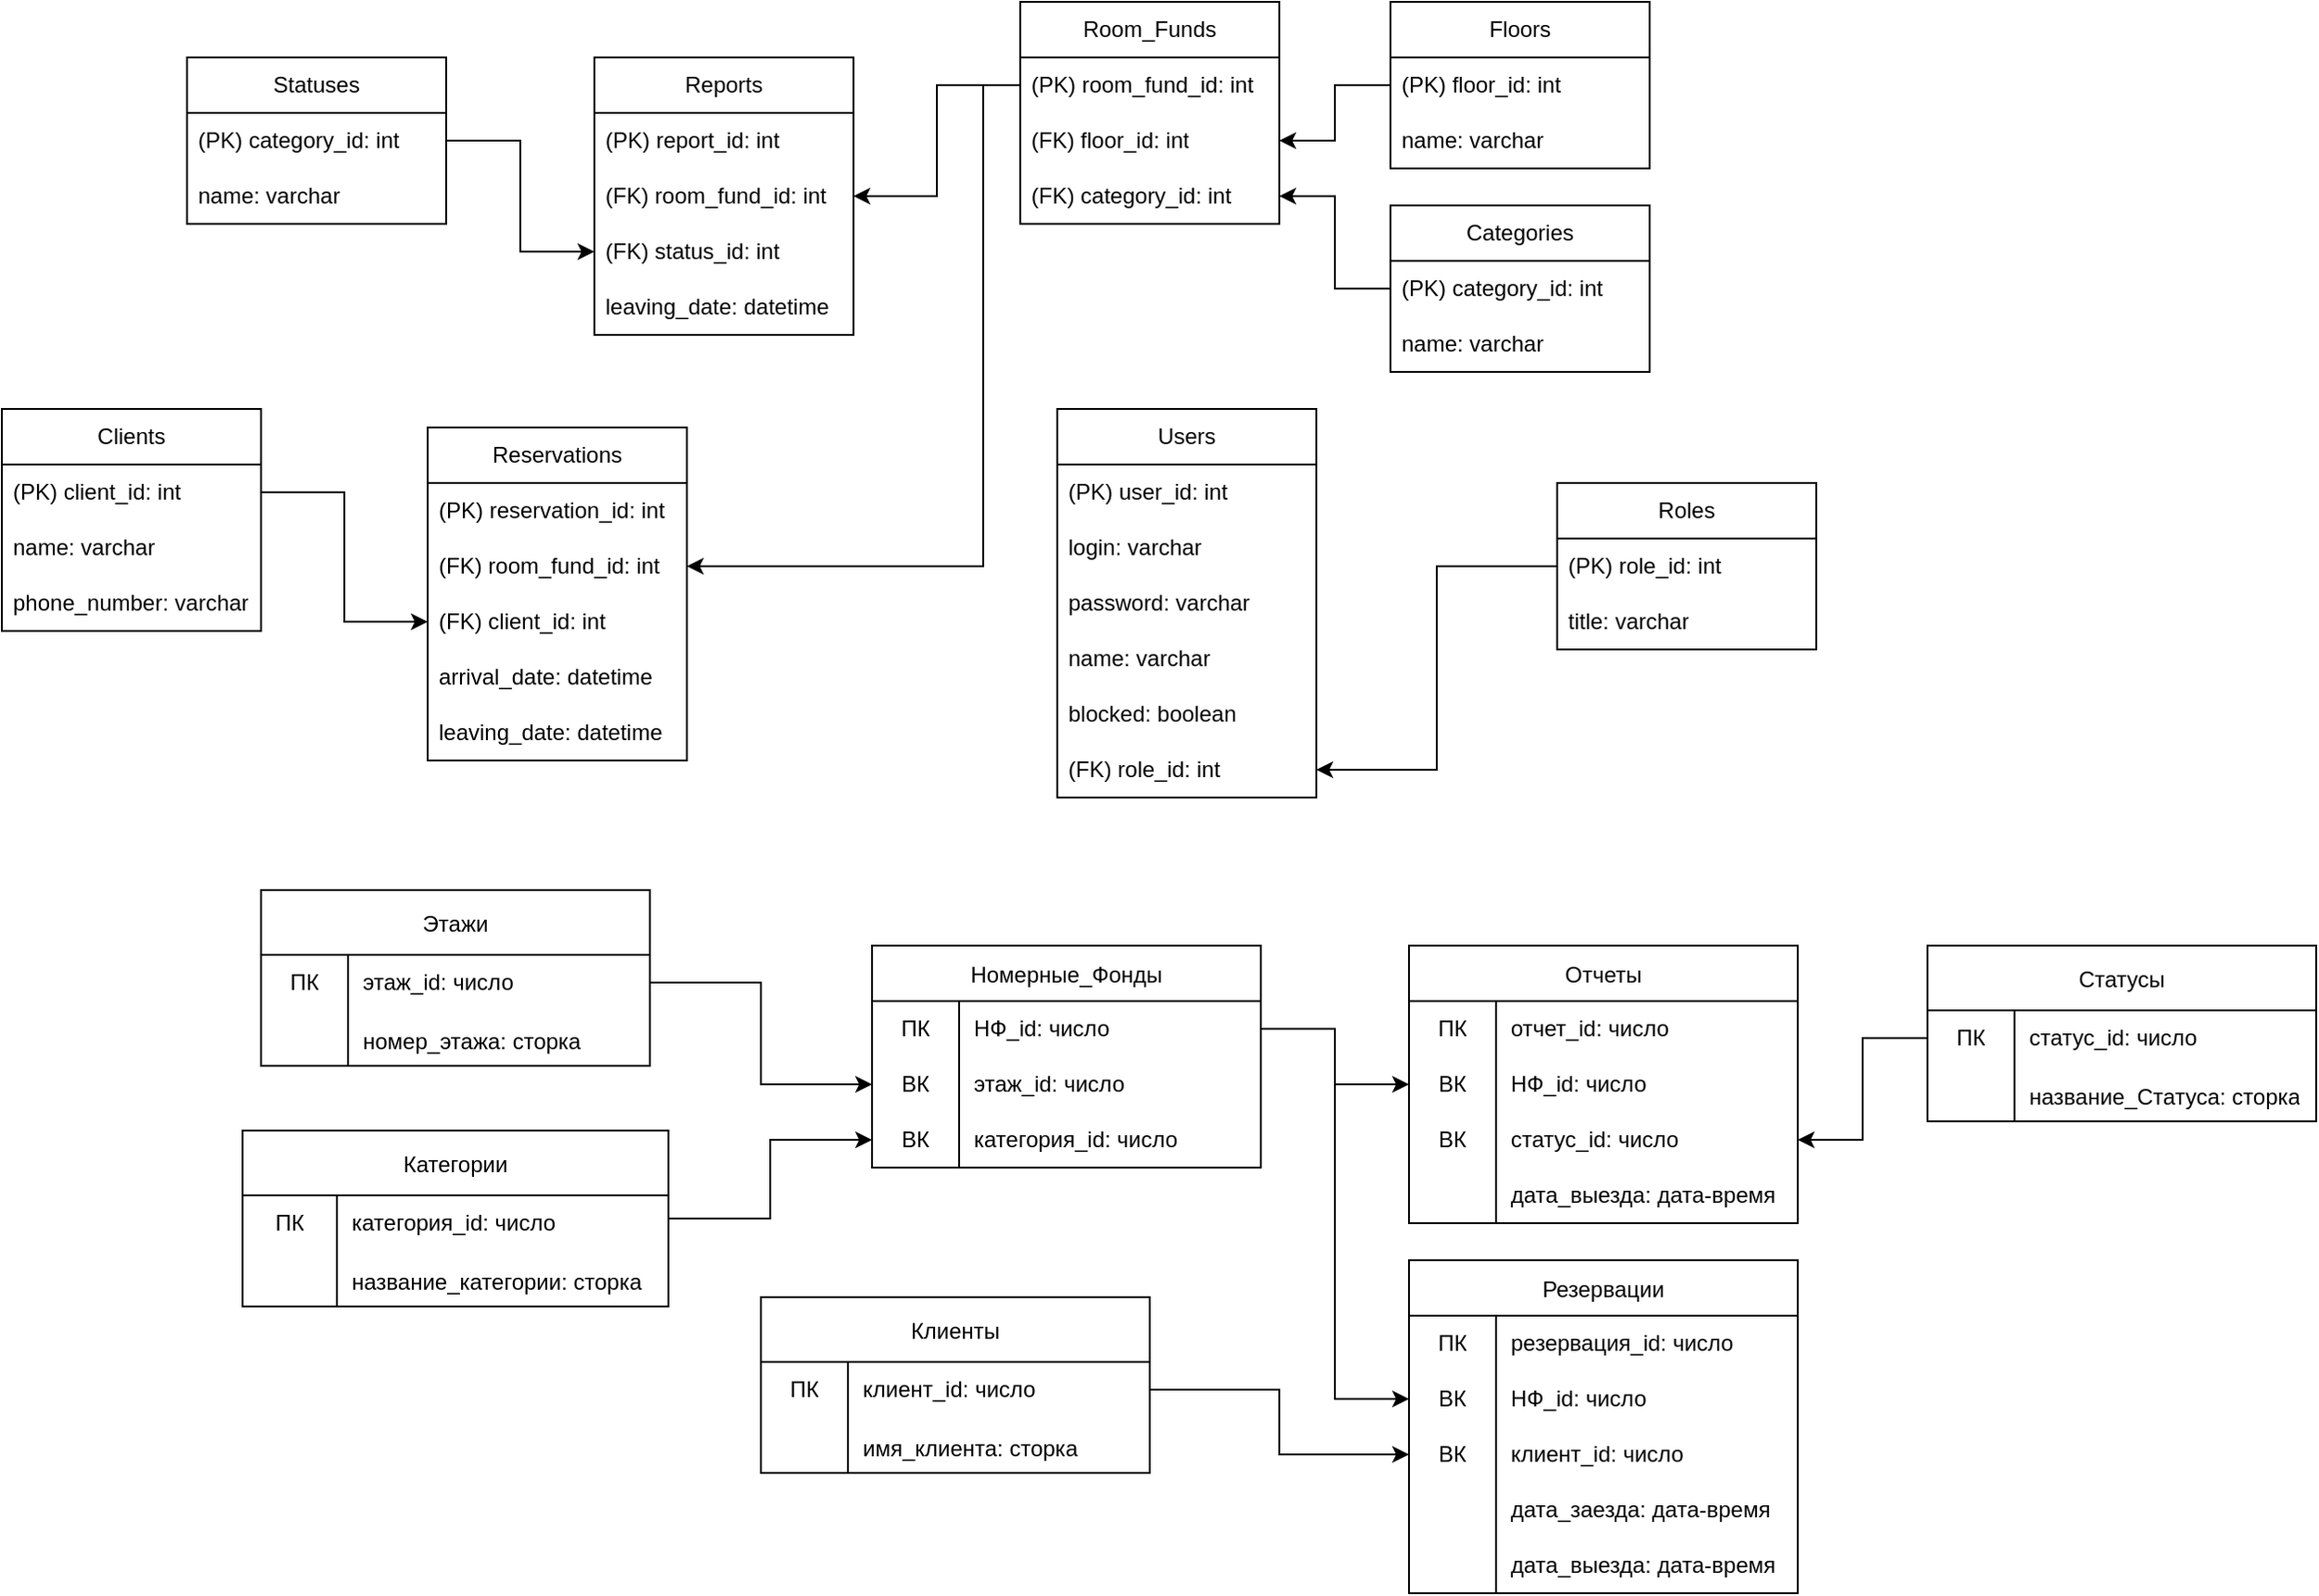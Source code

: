 <mxfile version="26.0.16">
  <diagram name="Страница — 1" id="VPBpJkIUVKcU1LkUI2y_">
    <mxGraphModel dx="2090" dy="621" grid="0" gridSize="10" guides="1" tooltips="1" connect="1" arrows="1" fold="1" page="0" pageScale="1" pageWidth="827" pageHeight="1169" math="0" shadow="0">
      <root>
        <mxCell id="0" />
        <mxCell id="1" parent="0" />
        <mxCell id="7CEVR0a1Xp1rNLZBAk7R-2" value="Room_Funds" style="swimlane;fontStyle=0;childLayout=stackLayout;horizontal=1;startSize=30;horizontalStack=0;resizeParent=1;resizeParentMax=0;resizeLast=0;collapsible=1;marginBottom=0;whiteSpace=wrap;html=1;" parent="1" vertex="1">
          <mxGeometry x="-80" y="160" width="140" height="120" as="geometry" />
        </mxCell>
        <mxCell id="7CEVR0a1Xp1rNLZBAk7R-3" value="(PK) room_fund_id: int&amp;nbsp;" style="text;strokeColor=none;fillColor=none;align=left;verticalAlign=middle;spacingLeft=4;spacingRight=4;overflow=hidden;points=[[0,0.5],[1,0.5]];portConstraint=eastwest;rotatable=0;whiteSpace=wrap;html=1;" parent="7CEVR0a1Xp1rNLZBAk7R-2" vertex="1">
          <mxGeometry y="30" width="140" height="30" as="geometry" />
        </mxCell>
        <mxCell id="7CEVR0a1Xp1rNLZBAk7R-4" value="(FK) floor_id: int" style="text;strokeColor=none;fillColor=none;align=left;verticalAlign=middle;spacingLeft=4;spacingRight=4;overflow=hidden;points=[[0,0.5],[1,0.5]];portConstraint=eastwest;rotatable=0;whiteSpace=wrap;html=1;" parent="7CEVR0a1Xp1rNLZBAk7R-2" vertex="1">
          <mxGeometry y="60" width="140" height="30" as="geometry" />
        </mxCell>
        <mxCell id="7CEVR0a1Xp1rNLZBAk7R-5" value="(FK) category_id: int" style="text;strokeColor=none;fillColor=none;align=left;verticalAlign=middle;spacingLeft=4;spacingRight=4;overflow=hidden;points=[[0,0.5],[1,0.5]];portConstraint=eastwest;rotatable=0;whiteSpace=wrap;html=1;" parent="7CEVR0a1Xp1rNLZBAk7R-2" vertex="1">
          <mxGeometry y="90" width="140" height="30" as="geometry" />
        </mxCell>
        <mxCell id="7CEVR0a1Xp1rNLZBAk7R-6" value="Floors" style="swimlane;fontStyle=0;childLayout=stackLayout;horizontal=1;startSize=30;horizontalStack=0;resizeParent=1;resizeParentMax=0;resizeLast=0;collapsible=1;marginBottom=0;whiteSpace=wrap;html=1;" parent="1" vertex="1">
          <mxGeometry x="120" y="160" width="140" height="90" as="geometry" />
        </mxCell>
        <mxCell id="7CEVR0a1Xp1rNLZBAk7R-7" value="(PK) floor_id: int" style="text;strokeColor=none;fillColor=none;align=left;verticalAlign=middle;spacingLeft=4;spacingRight=4;overflow=hidden;points=[[0,0.5],[1,0.5]];portConstraint=eastwest;rotatable=0;whiteSpace=wrap;html=1;" parent="7CEVR0a1Xp1rNLZBAk7R-6" vertex="1">
          <mxGeometry y="30" width="140" height="30" as="geometry" />
        </mxCell>
        <mxCell id="7CEVR0a1Xp1rNLZBAk7R-8" value="name: varchar" style="text;strokeColor=none;fillColor=none;align=left;verticalAlign=middle;spacingLeft=4;spacingRight=4;overflow=hidden;points=[[0,0.5],[1,0.5]];portConstraint=eastwest;rotatable=0;whiteSpace=wrap;html=1;" parent="7CEVR0a1Xp1rNLZBAk7R-6" vertex="1">
          <mxGeometry y="60" width="140" height="30" as="geometry" />
        </mxCell>
        <mxCell id="7CEVR0a1Xp1rNLZBAk7R-16" style="edgeStyle=orthogonalEdgeStyle;rounded=0;orthogonalLoop=1;jettySize=auto;html=1;" parent="1" source="7CEVR0a1Xp1rNLZBAk7R-10" target="7CEVR0a1Xp1rNLZBAk7R-5" edge="1">
          <mxGeometry relative="1" as="geometry" />
        </mxCell>
        <mxCell id="7CEVR0a1Xp1rNLZBAk7R-10" value="Categories" style="swimlane;fontStyle=0;childLayout=stackLayout;horizontal=1;startSize=30;horizontalStack=0;resizeParent=1;resizeParentMax=0;resizeLast=0;collapsible=1;marginBottom=0;whiteSpace=wrap;html=1;" parent="1" vertex="1">
          <mxGeometry x="120" y="270" width="140" height="90" as="geometry" />
        </mxCell>
        <mxCell id="7CEVR0a1Xp1rNLZBAk7R-11" value="(PK) category_id: int" style="text;strokeColor=none;fillColor=none;align=left;verticalAlign=middle;spacingLeft=4;spacingRight=4;overflow=hidden;points=[[0,0.5],[1,0.5]];portConstraint=eastwest;rotatable=0;whiteSpace=wrap;html=1;" parent="7CEVR0a1Xp1rNLZBAk7R-10" vertex="1">
          <mxGeometry y="30" width="140" height="30" as="geometry" />
        </mxCell>
        <mxCell id="7CEVR0a1Xp1rNLZBAk7R-12" value="name: varchar" style="text;strokeColor=none;fillColor=none;align=left;verticalAlign=middle;spacingLeft=4;spacingRight=4;overflow=hidden;points=[[0,0.5],[1,0.5]];portConstraint=eastwest;rotatable=0;whiteSpace=wrap;html=1;" parent="7CEVR0a1Xp1rNLZBAk7R-10" vertex="1">
          <mxGeometry y="60" width="140" height="30" as="geometry" />
        </mxCell>
        <mxCell id="7CEVR0a1Xp1rNLZBAk7R-15" style="edgeStyle=orthogonalEdgeStyle;rounded=0;orthogonalLoop=1;jettySize=auto;html=1;entryX=1;entryY=0.5;entryDx=0;entryDy=0;" parent="1" source="7CEVR0a1Xp1rNLZBAk7R-7" target="7CEVR0a1Xp1rNLZBAk7R-4" edge="1">
          <mxGeometry relative="1" as="geometry" />
        </mxCell>
        <mxCell id="7CEVR0a1Xp1rNLZBAk7R-17" value="Reports" style="swimlane;fontStyle=0;childLayout=stackLayout;horizontal=1;startSize=30;horizontalStack=0;resizeParent=1;resizeParentMax=0;resizeLast=0;collapsible=1;marginBottom=0;whiteSpace=wrap;html=1;" parent="1" vertex="1">
          <mxGeometry x="-310" y="190" width="140" height="150" as="geometry" />
        </mxCell>
        <mxCell id="7CEVR0a1Xp1rNLZBAk7R-18" value="(PK) report_id: int&amp;nbsp;" style="text;strokeColor=none;fillColor=none;align=left;verticalAlign=middle;spacingLeft=4;spacingRight=4;overflow=hidden;points=[[0,0.5],[1,0.5]];portConstraint=eastwest;rotatable=0;whiteSpace=wrap;html=1;" parent="7CEVR0a1Xp1rNLZBAk7R-17" vertex="1">
          <mxGeometry y="30" width="140" height="30" as="geometry" />
        </mxCell>
        <mxCell id="7CEVR0a1Xp1rNLZBAk7R-25" value="(FK) room_fund_id: int&amp;nbsp;" style="text;strokeColor=none;fillColor=none;align=left;verticalAlign=middle;spacingLeft=4;spacingRight=4;overflow=hidden;points=[[0,0.5],[1,0.5]];portConstraint=eastwest;rotatable=0;whiteSpace=wrap;html=1;" parent="7CEVR0a1Xp1rNLZBAk7R-17" vertex="1">
          <mxGeometry y="60" width="140" height="30" as="geometry" />
        </mxCell>
        <mxCell id="7CEVR0a1Xp1rNLZBAk7R-19" value="(FK) status_id: int" style="text;strokeColor=none;fillColor=none;align=left;verticalAlign=middle;spacingLeft=4;spacingRight=4;overflow=hidden;points=[[0,0.5],[1,0.5]];portConstraint=eastwest;rotatable=0;whiteSpace=wrap;html=1;" parent="7CEVR0a1Xp1rNLZBAk7R-17" vertex="1">
          <mxGeometry y="90" width="140" height="30" as="geometry" />
        </mxCell>
        <mxCell id="7CEVR0a1Xp1rNLZBAk7R-20" value="leaving_date: datetime" style="text;strokeColor=none;fillColor=none;align=left;verticalAlign=middle;spacingLeft=4;spacingRight=4;overflow=hidden;points=[[0,0.5],[1,0.5]];portConstraint=eastwest;rotatable=0;whiteSpace=wrap;html=1;" parent="7CEVR0a1Xp1rNLZBAk7R-17" vertex="1">
          <mxGeometry y="120" width="140" height="30" as="geometry" />
        </mxCell>
        <mxCell id="7CEVR0a1Xp1rNLZBAk7R-27" style="edgeStyle=orthogonalEdgeStyle;rounded=0;orthogonalLoop=1;jettySize=auto;html=1;entryX=1;entryY=0.5;entryDx=0;entryDy=0;" parent="1" source="7CEVR0a1Xp1rNLZBAk7R-3" target="7CEVR0a1Xp1rNLZBAk7R-25" edge="1">
          <mxGeometry relative="1" as="geometry" />
        </mxCell>
        <mxCell id="7CEVR0a1Xp1rNLZBAk7R-28" value="Statuses" style="swimlane;fontStyle=0;childLayout=stackLayout;horizontal=1;startSize=30;horizontalStack=0;resizeParent=1;resizeParentMax=0;resizeLast=0;collapsible=1;marginBottom=0;whiteSpace=wrap;html=1;" parent="1" vertex="1">
          <mxGeometry x="-530" y="190" width="140" height="90" as="geometry" />
        </mxCell>
        <mxCell id="7CEVR0a1Xp1rNLZBAk7R-29" value="(PK) category_id: int" style="text;strokeColor=none;fillColor=none;align=left;verticalAlign=middle;spacingLeft=4;spacingRight=4;overflow=hidden;points=[[0,0.5],[1,0.5]];portConstraint=eastwest;rotatable=0;whiteSpace=wrap;html=1;" parent="7CEVR0a1Xp1rNLZBAk7R-28" vertex="1">
          <mxGeometry y="30" width="140" height="30" as="geometry" />
        </mxCell>
        <mxCell id="7CEVR0a1Xp1rNLZBAk7R-30" value="name: varchar" style="text;strokeColor=none;fillColor=none;align=left;verticalAlign=middle;spacingLeft=4;spacingRight=4;overflow=hidden;points=[[0,0.5],[1,0.5]];portConstraint=eastwest;rotatable=0;whiteSpace=wrap;html=1;" parent="7CEVR0a1Xp1rNLZBAk7R-28" vertex="1">
          <mxGeometry y="60" width="140" height="30" as="geometry" />
        </mxCell>
        <mxCell id="7CEVR0a1Xp1rNLZBAk7R-31" style="edgeStyle=orthogonalEdgeStyle;rounded=0;orthogonalLoop=1;jettySize=auto;html=1;entryX=0;entryY=0.5;entryDx=0;entryDy=0;" parent="1" source="7CEVR0a1Xp1rNLZBAk7R-29" target="7CEVR0a1Xp1rNLZBAk7R-19" edge="1">
          <mxGeometry relative="1" as="geometry" />
        </mxCell>
        <mxCell id="7CEVR0a1Xp1rNLZBAk7R-32" value="Reservations" style="swimlane;fontStyle=0;childLayout=stackLayout;horizontal=1;startSize=30;horizontalStack=0;resizeParent=1;resizeParentMax=0;resizeLast=0;collapsible=1;marginBottom=0;whiteSpace=wrap;html=1;" parent="1" vertex="1">
          <mxGeometry x="-400" y="390" width="140" height="180" as="geometry" />
        </mxCell>
        <mxCell id="7CEVR0a1Xp1rNLZBAk7R-33" value="(PK) reservation_id: int&amp;nbsp;" style="text;strokeColor=none;fillColor=none;align=left;verticalAlign=middle;spacingLeft=4;spacingRight=4;overflow=hidden;points=[[0,0.5],[1,0.5]];portConstraint=eastwest;rotatable=0;whiteSpace=wrap;html=1;" parent="7CEVR0a1Xp1rNLZBAk7R-32" vertex="1">
          <mxGeometry y="30" width="140" height="30" as="geometry" />
        </mxCell>
        <mxCell id="7CEVR0a1Xp1rNLZBAk7R-34" value="(FK) room_fund_id: int&amp;nbsp;" style="text;strokeColor=none;fillColor=none;align=left;verticalAlign=middle;spacingLeft=4;spacingRight=4;overflow=hidden;points=[[0,0.5],[1,0.5]];portConstraint=eastwest;rotatable=0;whiteSpace=wrap;html=1;" parent="7CEVR0a1Xp1rNLZBAk7R-32" vertex="1">
          <mxGeometry y="60" width="140" height="30" as="geometry" />
        </mxCell>
        <mxCell id="7CEVR0a1Xp1rNLZBAk7R-35" value="(FK) client_id: int" style="text;strokeColor=none;fillColor=none;align=left;verticalAlign=middle;spacingLeft=4;spacingRight=4;overflow=hidden;points=[[0,0.5],[1,0.5]];portConstraint=eastwest;rotatable=0;whiteSpace=wrap;html=1;" parent="7CEVR0a1Xp1rNLZBAk7R-32" vertex="1">
          <mxGeometry y="90" width="140" height="30" as="geometry" />
        </mxCell>
        <mxCell id="7CEVR0a1Xp1rNLZBAk7R-44" value="arrival_date: datetime" style="text;strokeColor=none;fillColor=none;align=left;verticalAlign=middle;spacingLeft=4;spacingRight=4;overflow=hidden;points=[[0,0.5],[1,0.5]];portConstraint=eastwest;rotatable=0;whiteSpace=wrap;html=1;" parent="7CEVR0a1Xp1rNLZBAk7R-32" vertex="1">
          <mxGeometry y="120" width="140" height="30" as="geometry" />
        </mxCell>
        <mxCell id="7CEVR0a1Xp1rNLZBAk7R-36" value="leaving_date: datetime" style="text;strokeColor=none;fillColor=none;align=left;verticalAlign=middle;spacingLeft=4;spacingRight=4;overflow=hidden;points=[[0,0.5],[1,0.5]];portConstraint=eastwest;rotatable=0;whiteSpace=wrap;html=1;" parent="7CEVR0a1Xp1rNLZBAk7R-32" vertex="1">
          <mxGeometry y="150" width="140" height="30" as="geometry" />
        </mxCell>
        <mxCell id="7CEVR0a1Xp1rNLZBAk7R-38" style="edgeStyle=orthogonalEdgeStyle;rounded=0;orthogonalLoop=1;jettySize=auto;html=1;entryX=1;entryY=0.5;entryDx=0;entryDy=0;" parent="1" source="7CEVR0a1Xp1rNLZBAk7R-3" target="7CEVR0a1Xp1rNLZBAk7R-34" edge="1">
          <mxGeometry relative="1" as="geometry">
            <Array as="points">
              <mxPoint x="-100" y="205" />
              <mxPoint x="-100" y="465" />
            </Array>
          </mxGeometry>
        </mxCell>
        <mxCell id="7CEVR0a1Xp1rNLZBAk7R-39" value="Clients" style="swimlane;fontStyle=0;childLayout=stackLayout;horizontal=1;startSize=30;horizontalStack=0;resizeParent=1;resizeParentMax=0;resizeLast=0;collapsible=1;marginBottom=0;whiteSpace=wrap;html=1;" parent="1" vertex="1">
          <mxGeometry x="-630" y="380" width="140" height="120" as="geometry" />
        </mxCell>
        <mxCell id="7CEVR0a1Xp1rNLZBAk7R-40" value="(PK) client_id: int" style="text;strokeColor=none;fillColor=none;align=left;verticalAlign=middle;spacingLeft=4;spacingRight=4;overflow=hidden;points=[[0,0.5],[1,0.5]];portConstraint=eastwest;rotatable=0;whiteSpace=wrap;html=1;" parent="7CEVR0a1Xp1rNLZBAk7R-39" vertex="1">
          <mxGeometry y="30" width="140" height="30" as="geometry" />
        </mxCell>
        <mxCell id="7CEVR0a1Xp1rNLZBAk7R-41" value="name: varchar" style="text;strokeColor=none;fillColor=none;align=left;verticalAlign=middle;spacingLeft=4;spacingRight=4;overflow=hidden;points=[[0,0.5],[1,0.5]];portConstraint=eastwest;rotatable=0;whiteSpace=wrap;html=1;" parent="7CEVR0a1Xp1rNLZBAk7R-39" vertex="1">
          <mxGeometry y="60" width="140" height="30" as="geometry" />
        </mxCell>
        <mxCell id="7CEVR0a1Xp1rNLZBAk7R-45" value="phone_number: varchar" style="text;strokeColor=none;fillColor=none;align=left;verticalAlign=middle;spacingLeft=4;spacingRight=4;overflow=hidden;points=[[0,0.5],[1,0.5]];portConstraint=eastwest;rotatable=0;whiteSpace=wrap;html=1;" parent="7CEVR0a1Xp1rNLZBAk7R-39" vertex="1">
          <mxGeometry y="90" width="140" height="30" as="geometry" />
        </mxCell>
        <mxCell id="7CEVR0a1Xp1rNLZBAk7R-46" style="edgeStyle=orthogonalEdgeStyle;rounded=0;orthogonalLoop=1;jettySize=auto;html=1;entryX=0;entryY=0.5;entryDx=0;entryDy=0;" parent="1" source="7CEVR0a1Xp1rNLZBAk7R-40" target="7CEVR0a1Xp1rNLZBAk7R-35" edge="1">
          <mxGeometry relative="1" as="geometry" />
        </mxCell>
        <mxCell id="7CEVR0a1Xp1rNLZBAk7R-47" value="Users" style="swimlane;fontStyle=0;childLayout=stackLayout;horizontal=1;startSize=30;horizontalStack=0;resizeParent=1;resizeParentMax=0;resizeLast=0;collapsible=1;marginBottom=0;whiteSpace=wrap;html=1;" parent="1" vertex="1">
          <mxGeometry x="-60" y="380" width="140" height="210" as="geometry" />
        </mxCell>
        <mxCell id="7CEVR0a1Xp1rNLZBAk7R-48" value="(PK) user_id: int&amp;nbsp;" style="text;strokeColor=none;fillColor=none;align=left;verticalAlign=middle;spacingLeft=4;spacingRight=4;overflow=hidden;points=[[0,0.5],[1,0.5]];portConstraint=eastwest;rotatable=0;whiteSpace=wrap;html=1;" parent="7CEVR0a1Xp1rNLZBAk7R-47" vertex="1">
          <mxGeometry y="30" width="140" height="30" as="geometry" />
        </mxCell>
        <mxCell id="7CEVR0a1Xp1rNLZBAk7R-49" value="login: varchar" style="text;strokeColor=none;fillColor=none;align=left;verticalAlign=middle;spacingLeft=4;spacingRight=4;overflow=hidden;points=[[0,0.5],[1,0.5]];portConstraint=eastwest;rotatable=0;whiteSpace=wrap;html=1;" parent="7CEVR0a1Xp1rNLZBAk7R-47" vertex="1">
          <mxGeometry y="60" width="140" height="30" as="geometry" />
        </mxCell>
        <mxCell id="7CEVR0a1Xp1rNLZBAk7R-50" value="password: varchar" style="text;strokeColor=none;fillColor=none;align=left;verticalAlign=middle;spacingLeft=4;spacingRight=4;overflow=hidden;points=[[0,0.5],[1,0.5]];portConstraint=eastwest;rotatable=0;whiteSpace=wrap;html=1;" parent="7CEVR0a1Xp1rNLZBAk7R-47" vertex="1">
          <mxGeometry y="90" width="140" height="30" as="geometry" />
        </mxCell>
        <mxCell id="7CEVR0a1Xp1rNLZBAk7R-51" value="name: varchar" style="text;strokeColor=none;fillColor=none;align=left;verticalAlign=middle;spacingLeft=4;spacingRight=4;overflow=hidden;points=[[0,0.5],[1,0.5]];portConstraint=eastwest;rotatable=0;whiteSpace=wrap;html=1;" parent="7CEVR0a1Xp1rNLZBAk7R-47" vertex="1">
          <mxGeometry y="120" width="140" height="30" as="geometry" />
        </mxCell>
        <mxCell id="7CEVR0a1Xp1rNLZBAk7R-52" value="blocked: boolean" style="text;strokeColor=none;fillColor=none;align=left;verticalAlign=middle;spacingLeft=4;spacingRight=4;overflow=hidden;points=[[0,0.5],[1,0.5]];portConstraint=eastwest;rotatable=0;whiteSpace=wrap;html=1;" parent="7CEVR0a1Xp1rNLZBAk7R-47" vertex="1">
          <mxGeometry y="150" width="140" height="30" as="geometry" />
        </mxCell>
        <mxCell id="7CEVR0a1Xp1rNLZBAk7R-53" value="(FK) role_id: int" style="text;strokeColor=none;fillColor=none;align=left;verticalAlign=middle;spacingLeft=4;spacingRight=4;overflow=hidden;points=[[0,0.5],[1,0.5]];portConstraint=eastwest;rotatable=0;whiteSpace=wrap;html=1;" parent="7CEVR0a1Xp1rNLZBAk7R-47" vertex="1">
          <mxGeometry y="180" width="140" height="30" as="geometry" />
        </mxCell>
        <mxCell id="7CEVR0a1Xp1rNLZBAk7R-54" value="Roles" style="swimlane;fontStyle=0;childLayout=stackLayout;horizontal=1;startSize=30;horizontalStack=0;resizeParent=1;resizeParentMax=0;resizeLast=0;collapsible=1;marginBottom=0;whiteSpace=wrap;html=1;" parent="1" vertex="1">
          <mxGeometry x="210" y="420" width="140" height="90" as="geometry" />
        </mxCell>
        <mxCell id="7CEVR0a1Xp1rNLZBAk7R-55" value="(PK) role_id: int" style="text;strokeColor=none;fillColor=none;align=left;verticalAlign=middle;spacingLeft=4;spacingRight=4;overflow=hidden;points=[[0,0.5],[1,0.5]];portConstraint=eastwest;rotatable=0;whiteSpace=wrap;html=1;" parent="7CEVR0a1Xp1rNLZBAk7R-54" vertex="1">
          <mxGeometry y="30" width="140" height="30" as="geometry" />
        </mxCell>
        <mxCell id="7CEVR0a1Xp1rNLZBAk7R-56" value="title: varchar" style="text;strokeColor=none;fillColor=none;align=left;verticalAlign=middle;spacingLeft=4;spacingRight=4;overflow=hidden;points=[[0,0.5],[1,0.5]];portConstraint=eastwest;rotatable=0;whiteSpace=wrap;html=1;" parent="7CEVR0a1Xp1rNLZBAk7R-54" vertex="1">
          <mxGeometry y="60" width="140" height="30" as="geometry" />
        </mxCell>
        <mxCell id="7CEVR0a1Xp1rNLZBAk7R-57" style="edgeStyle=orthogonalEdgeStyle;rounded=0;orthogonalLoop=1;jettySize=auto;html=1;" parent="1" source="7CEVR0a1Xp1rNLZBAk7R-55" target="7CEVR0a1Xp1rNLZBAk7R-53" edge="1">
          <mxGeometry relative="1" as="geometry" />
        </mxCell>
        <mxCell id="UdyRN6CwHB_3SQKvnIk4-1" value="Статусы" style="shape=table;startSize=35;container=1;collapsible=0;childLayout=tableLayout;fixedRows=1;rowLines=0;fontStyle=0;strokeColor=default;fontSize=12;" vertex="1" parent="1">
          <mxGeometry x="410" y="670" width="210" height="95" as="geometry" />
        </mxCell>
        <mxCell id="UdyRN6CwHB_3SQKvnIk4-2" value="" style="shape=tableRow;horizontal=0;startSize=0;swimlaneHead=0;swimlaneBody=0;top=0;left=0;bottom=0;right=0;collapsible=0;dropTarget=0;fillColor=none;points=[[0,0.5],[1,0.5]];portConstraint=eastwest;strokeColor=inherit;fontSize=16;" vertex="1" parent="UdyRN6CwHB_3SQKvnIk4-1">
          <mxGeometry y="35" width="210" height="30" as="geometry" />
        </mxCell>
        <mxCell id="UdyRN6CwHB_3SQKvnIk4-3" value="ПК" style="shape=partialRectangle;html=1;whiteSpace=wrap;connectable=0;fillColor=none;top=0;left=0;bottom=0;right=0;overflow=hidden;pointerEvents=1;strokeColor=inherit;fontSize=12;" vertex="1" parent="UdyRN6CwHB_3SQKvnIk4-2">
          <mxGeometry width="47" height="30" as="geometry">
            <mxRectangle width="47" height="30" as="alternateBounds" />
          </mxGeometry>
        </mxCell>
        <mxCell id="UdyRN6CwHB_3SQKvnIk4-4" value="статус_id: число" style="shape=partialRectangle;html=1;whiteSpace=wrap;connectable=0;fillColor=none;top=0;left=0;bottom=0;right=0;align=left;spacingLeft=6;overflow=hidden;strokeColor=inherit;fontSize=12;" vertex="1" parent="UdyRN6CwHB_3SQKvnIk4-2">
          <mxGeometry x="47" width="163" height="30" as="geometry">
            <mxRectangle width="163" height="30" as="alternateBounds" />
          </mxGeometry>
        </mxCell>
        <mxCell id="UdyRN6CwHB_3SQKvnIk4-5" value="" style="shape=tableRow;horizontal=0;startSize=0;swimlaneHead=0;swimlaneBody=0;top=0;left=0;bottom=0;right=0;collapsible=0;dropTarget=0;fillColor=none;points=[[0,0.5],[1,0.5]];portConstraint=eastwest;strokeColor=inherit;fontSize=16;" vertex="1" parent="UdyRN6CwHB_3SQKvnIk4-1">
          <mxGeometry y="65" width="210" height="30" as="geometry" />
        </mxCell>
        <mxCell id="UdyRN6CwHB_3SQKvnIk4-6" value="" style="shape=partialRectangle;html=1;whiteSpace=wrap;connectable=0;fillColor=none;top=0;left=0;bottom=0;right=0;overflow=hidden;strokeColor=inherit;fontSize=16;" vertex="1" parent="UdyRN6CwHB_3SQKvnIk4-5">
          <mxGeometry width="47" height="30" as="geometry">
            <mxRectangle width="47" height="30" as="alternateBounds" />
          </mxGeometry>
        </mxCell>
        <mxCell id="UdyRN6CwHB_3SQKvnIk4-7" value="&lt;font style=&quot;font-size: 12px;&quot;&gt;название_Статуса: сторка&lt;/font&gt;" style="shape=partialRectangle;html=1;whiteSpace=wrap;connectable=0;fillColor=none;top=0;left=0;bottom=0;right=0;align=left;spacingLeft=6;overflow=hidden;strokeColor=inherit;fontSize=16;" vertex="1" parent="UdyRN6CwHB_3SQKvnIk4-5">
          <mxGeometry x="47" width="163" height="30" as="geometry">
            <mxRectangle width="163" height="30" as="alternateBounds" />
          </mxGeometry>
        </mxCell>
        <mxCell id="UdyRN6CwHB_3SQKvnIk4-11" value="Номерные_Фонды" style="shape=table;startSize=30;container=1;collapsible=0;childLayout=tableLayout;fixedRows=1;rowLines=0;fontStyle=0;strokeColor=default;fontSize=12;" vertex="1" parent="1">
          <mxGeometry x="-160" y="670" width="210" height="120" as="geometry" />
        </mxCell>
        <mxCell id="UdyRN6CwHB_3SQKvnIk4-12" value="" style="shape=tableRow;horizontal=0;startSize=0;swimlaneHead=0;swimlaneBody=0;top=0;left=0;bottom=0;right=0;collapsible=0;dropTarget=0;fillColor=none;points=[[0,0.5],[1,0.5]];portConstraint=eastwest;strokeColor=inherit;fontSize=16;" vertex="1" parent="UdyRN6CwHB_3SQKvnIk4-11">
          <mxGeometry y="30" width="210" height="30" as="geometry" />
        </mxCell>
        <mxCell id="UdyRN6CwHB_3SQKvnIk4-13" value="ПК" style="shape=partialRectangle;html=1;whiteSpace=wrap;connectable=0;fillColor=none;top=0;left=0;bottom=0;right=0;overflow=hidden;pointerEvents=1;strokeColor=inherit;fontSize=12;" vertex="1" parent="UdyRN6CwHB_3SQKvnIk4-12">
          <mxGeometry width="47" height="30" as="geometry">
            <mxRectangle width="47" height="30" as="alternateBounds" />
          </mxGeometry>
        </mxCell>
        <mxCell id="UdyRN6CwHB_3SQKvnIk4-14" value="НФ_id: число" style="shape=partialRectangle;html=1;whiteSpace=wrap;connectable=0;fillColor=none;top=0;left=0;bottom=0;right=0;align=left;spacingLeft=6;overflow=hidden;strokeColor=inherit;fontSize=12;" vertex="1" parent="UdyRN6CwHB_3SQKvnIk4-12">
          <mxGeometry x="47" width="163" height="30" as="geometry">
            <mxRectangle width="163" height="30" as="alternateBounds" />
          </mxGeometry>
        </mxCell>
        <mxCell id="UdyRN6CwHB_3SQKvnIk4-15" value="" style="shape=tableRow;horizontal=0;startSize=0;swimlaneHead=0;swimlaneBody=0;top=0;left=0;bottom=0;right=0;collapsible=0;dropTarget=0;fillColor=none;points=[[0,0.5],[1,0.5]];portConstraint=eastwest;strokeColor=inherit;fontSize=16;" vertex="1" parent="UdyRN6CwHB_3SQKvnIk4-11">
          <mxGeometry y="60" width="210" height="30" as="geometry" />
        </mxCell>
        <mxCell id="UdyRN6CwHB_3SQKvnIk4-16" value="ВК" style="shape=partialRectangle;html=1;whiteSpace=wrap;connectable=0;fillColor=none;top=0;left=0;bottom=0;right=0;overflow=hidden;strokeColor=inherit;fontSize=12;" vertex="1" parent="UdyRN6CwHB_3SQKvnIk4-15">
          <mxGeometry width="47" height="30" as="geometry">
            <mxRectangle width="47" height="30" as="alternateBounds" />
          </mxGeometry>
        </mxCell>
        <mxCell id="UdyRN6CwHB_3SQKvnIk4-17" value="этаж_id: число" style="shape=partialRectangle;html=1;whiteSpace=wrap;connectable=0;fillColor=none;top=0;left=0;bottom=0;right=0;align=left;spacingLeft=6;overflow=hidden;strokeColor=inherit;fontSize=12;" vertex="1" parent="UdyRN6CwHB_3SQKvnIk4-15">
          <mxGeometry x="47" width="163" height="30" as="geometry">
            <mxRectangle width="163" height="30" as="alternateBounds" />
          </mxGeometry>
        </mxCell>
        <mxCell id="UdyRN6CwHB_3SQKvnIk4-27" value="" style="shape=tableRow;horizontal=0;startSize=0;swimlaneHead=0;swimlaneBody=0;top=0;left=0;bottom=0;right=0;collapsible=0;dropTarget=0;fillColor=none;points=[[0,0.5],[1,0.5]];portConstraint=eastwest;strokeColor=inherit;fontSize=16;" vertex="1" parent="UdyRN6CwHB_3SQKvnIk4-11">
          <mxGeometry y="90" width="210" height="30" as="geometry" />
        </mxCell>
        <mxCell id="UdyRN6CwHB_3SQKvnIk4-28" value="ВК" style="shape=partialRectangle;html=1;whiteSpace=wrap;connectable=0;fillColor=none;top=0;left=0;bottom=0;right=0;overflow=hidden;strokeColor=inherit;fontSize=12;" vertex="1" parent="UdyRN6CwHB_3SQKvnIk4-27">
          <mxGeometry width="47" height="30" as="geometry">
            <mxRectangle width="47" height="30" as="alternateBounds" />
          </mxGeometry>
        </mxCell>
        <mxCell id="UdyRN6CwHB_3SQKvnIk4-29" value="категория_id: число" style="shape=partialRectangle;html=1;whiteSpace=wrap;connectable=0;fillColor=none;top=0;left=0;bottom=0;right=0;align=left;spacingLeft=6;overflow=hidden;strokeColor=inherit;fontSize=12;" vertex="1" parent="UdyRN6CwHB_3SQKvnIk4-27">
          <mxGeometry x="47" width="163" height="30" as="geometry">
            <mxRectangle width="163" height="30" as="alternateBounds" />
          </mxGeometry>
        </mxCell>
        <mxCell id="UdyRN6CwHB_3SQKvnIk4-33" value="Этажи" style="shape=table;startSize=35;container=1;collapsible=0;childLayout=tableLayout;fixedRows=1;rowLines=0;fontStyle=0;strokeColor=default;fontSize=12;" vertex="1" parent="1">
          <mxGeometry x="-490" y="640" width="210" height="95" as="geometry" />
        </mxCell>
        <mxCell id="UdyRN6CwHB_3SQKvnIk4-34" value="" style="shape=tableRow;horizontal=0;startSize=0;swimlaneHead=0;swimlaneBody=0;top=0;left=0;bottom=0;right=0;collapsible=0;dropTarget=0;fillColor=none;points=[[0,0.5],[1,0.5]];portConstraint=eastwest;strokeColor=inherit;fontSize=16;" vertex="1" parent="UdyRN6CwHB_3SQKvnIk4-33">
          <mxGeometry y="35" width="210" height="30" as="geometry" />
        </mxCell>
        <mxCell id="UdyRN6CwHB_3SQKvnIk4-35" value="ПК" style="shape=partialRectangle;html=1;whiteSpace=wrap;connectable=0;fillColor=none;top=0;left=0;bottom=0;right=0;overflow=hidden;pointerEvents=1;strokeColor=inherit;fontSize=12;" vertex="1" parent="UdyRN6CwHB_3SQKvnIk4-34">
          <mxGeometry width="47" height="30" as="geometry">
            <mxRectangle width="47" height="30" as="alternateBounds" />
          </mxGeometry>
        </mxCell>
        <mxCell id="UdyRN6CwHB_3SQKvnIk4-36" value="этаж_id: число" style="shape=partialRectangle;html=1;whiteSpace=wrap;connectable=0;fillColor=none;top=0;left=0;bottom=0;right=0;align=left;spacingLeft=6;overflow=hidden;strokeColor=inherit;fontSize=12;" vertex="1" parent="UdyRN6CwHB_3SQKvnIk4-34">
          <mxGeometry x="47" width="163" height="30" as="geometry">
            <mxRectangle width="163" height="30" as="alternateBounds" />
          </mxGeometry>
        </mxCell>
        <mxCell id="UdyRN6CwHB_3SQKvnIk4-37" value="" style="shape=tableRow;horizontal=0;startSize=0;swimlaneHead=0;swimlaneBody=0;top=0;left=0;bottom=0;right=0;collapsible=0;dropTarget=0;fillColor=none;points=[[0,0.5],[1,0.5]];portConstraint=eastwest;strokeColor=inherit;fontSize=16;" vertex="1" parent="UdyRN6CwHB_3SQKvnIk4-33">
          <mxGeometry y="65" width="210" height="30" as="geometry" />
        </mxCell>
        <mxCell id="UdyRN6CwHB_3SQKvnIk4-38" value="" style="shape=partialRectangle;html=1;whiteSpace=wrap;connectable=0;fillColor=none;top=0;left=0;bottom=0;right=0;overflow=hidden;strokeColor=inherit;fontSize=16;" vertex="1" parent="UdyRN6CwHB_3SQKvnIk4-37">
          <mxGeometry width="47" height="30" as="geometry">
            <mxRectangle width="47" height="30" as="alternateBounds" />
          </mxGeometry>
        </mxCell>
        <mxCell id="UdyRN6CwHB_3SQKvnIk4-39" value="&lt;font style=&quot;font-size: 12px;&quot;&gt;номер_этажа: сторка&lt;/font&gt;" style="shape=partialRectangle;html=1;whiteSpace=wrap;connectable=0;fillColor=none;top=0;left=0;bottom=0;right=0;align=left;spacingLeft=6;overflow=hidden;strokeColor=inherit;fontSize=16;" vertex="1" parent="UdyRN6CwHB_3SQKvnIk4-37">
          <mxGeometry x="47" width="163" height="30" as="geometry">
            <mxRectangle width="163" height="30" as="alternateBounds" />
          </mxGeometry>
        </mxCell>
        <mxCell id="UdyRN6CwHB_3SQKvnIk4-47" style="edgeStyle=orthogonalEdgeStyle;rounded=0;orthogonalLoop=1;jettySize=auto;html=1;entryX=0;entryY=0.5;entryDx=0;entryDy=0;" edge="1" parent="1" source="UdyRN6CwHB_3SQKvnIk4-40" target="UdyRN6CwHB_3SQKvnIk4-27">
          <mxGeometry relative="1" as="geometry">
            <mxPoint x="-170" y="770" as="targetPoint" />
          </mxGeometry>
        </mxCell>
        <mxCell id="UdyRN6CwHB_3SQKvnIk4-40" value="Категории" style="shape=table;startSize=35;container=1;collapsible=0;childLayout=tableLayout;fixedRows=1;rowLines=0;fontStyle=0;strokeColor=default;fontSize=12;" vertex="1" parent="1">
          <mxGeometry x="-500" y="770" width="230" height="95" as="geometry" />
        </mxCell>
        <mxCell id="UdyRN6CwHB_3SQKvnIk4-41" value="" style="shape=tableRow;horizontal=0;startSize=0;swimlaneHead=0;swimlaneBody=0;top=0;left=0;bottom=0;right=0;collapsible=0;dropTarget=0;fillColor=none;points=[[0,0.5],[1,0.5]];portConstraint=eastwest;strokeColor=inherit;fontSize=16;" vertex="1" parent="UdyRN6CwHB_3SQKvnIk4-40">
          <mxGeometry y="35" width="230" height="30" as="geometry" />
        </mxCell>
        <mxCell id="UdyRN6CwHB_3SQKvnIk4-42" value="ПК" style="shape=partialRectangle;html=1;whiteSpace=wrap;connectable=0;fillColor=none;top=0;left=0;bottom=0;right=0;overflow=hidden;pointerEvents=1;strokeColor=inherit;fontSize=12;" vertex="1" parent="UdyRN6CwHB_3SQKvnIk4-41">
          <mxGeometry width="51" height="30" as="geometry">
            <mxRectangle width="51" height="30" as="alternateBounds" />
          </mxGeometry>
        </mxCell>
        <mxCell id="UdyRN6CwHB_3SQKvnIk4-43" value="категория_id: число" style="shape=partialRectangle;html=1;whiteSpace=wrap;connectable=0;fillColor=none;top=0;left=0;bottom=0;right=0;align=left;spacingLeft=6;overflow=hidden;strokeColor=inherit;fontSize=12;" vertex="1" parent="UdyRN6CwHB_3SQKvnIk4-41">
          <mxGeometry x="51" width="179" height="30" as="geometry">
            <mxRectangle width="179" height="30" as="alternateBounds" />
          </mxGeometry>
        </mxCell>
        <mxCell id="UdyRN6CwHB_3SQKvnIk4-44" value="" style="shape=tableRow;horizontal=0;startSize=0;swimlaneHead=0;swimlaneBody=0;top=0;left=0;bottom=0;right=0;collapsible=0;dropTarget=0;fillColor=none;points=[[0,0.5],[1,0.5]];portConstraint=eastwest;strokeColor=inherit;fontSize=16;" vertex="1" parent="UdyRN6CwHB_3SQKvnIk4-40">
          <mxGeometry y="65" width="230" height="30" as="geometry" />
        </mxCell>
        <mxCell id="UdyRN6CwHB_3SQKvnIk4-45" value="" style="shape=partialRectangle;html=1;whiteSpace=wrap;connectable=0;fillColor=none;top=0;left=0;bottom=0;right=0;overflow=hidden;strokeColor=inherit;fontSize=16;" vertex="1" parent="UdyRN6CwHB_3SQKvnIk4-44">
          <mxGeometry width="51" height="30" as="geometry">
            <mxRectangle width="51" height="30" as="alternateBounds" />
          </mxGeometry>
        </mxCell>
        <mxCell id="UdyRN6CwHB_3SQKvnIk4-46" value="&lt;font style=&quot;font-size: 12px;&quot;&gt;название_категории: сторка&lt;/font&gt;" style="shape=partialRectangle;html=1;whiteSpace=wrap;connectable=0;fillColor=none;top=0;left=0;bottom=0;right=0;align=left;spacingLeft=6;overflow=hidden;strokeColor=inherit;fontSize=16;" vertex="1" parent="UdyRN6CwHB_3SQKvnIk4-44">
          <mxGeometry x="51" width="179" height="30" as="geometry">
            <mxRectangle width="179" height="30" as="alternateBounds" />
          </mxGeometry>
        </mxCell>
        <mxCell id="UdyRN6CwHB_3SQKvnIk4-48" style="edgeStyle=orthogonalEdgeStyle;rounded=0;orthogonalLoop=1;jettySize=auto;html=1;entryX=0;entryY=0.5;entryDx=0;entryDy=0;" edge="1" parent="1" source="UdyRN6CwHB_3SQKvnIk4-34" target="UdyRN6CwHB_3SQKvnIk4-15">
          <mxGeometry relative="1" as="geometry" />
        </mxCell>
        <mxCell id="UdyRN6CwHB_3SQKvnIk4-50" value="Отчеты" style="shape=table;startSize=30;container=1;collapsible=0;childLayout=tableLayout;fixedRows=1;rowLines=0;fontStyle=0;strokeColor=default;fontSize=12;" vertex="1" parent="1">
          <mxGeometry x="130" y="670" width="210" height="150" as="geometry" />
        </mxCell>
        <mxCell id="UdyRN6CwHB_3SQKvnIk4-51" value="" style="shape=tableRow;horizontal=0;startSize=0;swimlaneHead=0;swimlaneBody=0;top=0;left=0;bottom=0;right=0;collapsible=0;dropTarget=0;fillColor=none;points=[[0,0.5],[1,0.5]];portConstraint=eastwest;strokeColor=inherit;fontSize=16;" vertex="1" parent="UdyRN6CwHB_3SQKvnIk4-50">
          <mxGeometry y="30" width="210" height="30" as="geometry" />
        </mxCell>
        <mxCell id="UdyRN6CwHB_3SQKvnIk4-52" value="ПК" style="shape=partialRectangle;html=1;whiteSpace=wrap;connectable=0;fillColor=none;top=0;left=0;bottom=0;right=0;overflow=hidden;pointerEvents=1;strokeColor=inherit;fontSize=12;" vertex="1" parent="UdyRN6CwHB_3SQKvnIk4-51">
          <mxGeometry width="47" height="30" as="geometry">
            <mxRectangle width="47" height="30" as="alternateBounds" />
          </mxGeometry>
        </mxCell>
        <mxCell id="UdyRN6CwHB_3SQKvnIk4-53" value="отчет_id: число" style="shape=partialRectangle;html=1;whiteSpace=wrap;connectable=0;fillColor=none;top=0;left=0;bottom=0;right=0;align=left;spacingLeft=6;overflow=hidden;strokeColor=inherit;fontSize=12;" vertex="1" parent="UdyRN6CwHB_3SQKvnIk4-51">
          <mxGeometry x="47" width="163" height="30" as="geometry">
            <mxRectangle width="163" height="30" as="alternateBounds" />
          </mxGeometry>
        </mxCell>
        <mxCell id="UdyRN6CwHB_3SQKvnIk4-54" value="" style="shape=tableRow;horizontal=0;startSize=0;swimlaneHead=0;swimlaneBody=0;top=0;left=0;bottom=0;right=0;collapsible=0;dropTarget=0;fillColor=none;points=[[0,0.5],[1,0.5]];portConstraint=eastwest;strokeColor=inherit;fontSize=16;" vertex="1" parent="UdyRN6CwHB_3SQKvnIk4-50">
          <mxGeometry y="60" width="210" height="30" as="geometry" />
        </mxCell>
        <mxCell id="UdyRN6CwHB_3SQKvnIk4-55" value="ВК" style="shape=partialRectangle;html=1;whiteSpace=wrap;connectable=0;fillColor=none;top=0;left=0;bottom=0;right=0;overflow=hidden;strokeColor=inherit;fontSize=12;" vertex="1" parent="UdyRN6CwHB_3SQKvnIk4-54">
          <mxGeometry width="47" height="30" as="geometry">
            <mxRectangle width="47" height="30" as="alternateBounds" />
          </mxGeometry>
        </mxCell>
        <mxCell id="UdyRN6CwHB_3SQKvnIk4-56" value="НФ_id: число" style="shape=partialRectangle;html=1;whiteSpace=wrap;connectable=0;fillColor=none;top=0;left=0;bottom=0;right=0;align=left;spacingLeft=6;overflow=hidden;strokeColor=inherit;fontSize=12;" vertex="1" parent="UdyRN6CwHB_3SQKvnIk4-54">
          <mxGeometry x="47" width="163" height="30" as="geometry">
            <mxRectangle width="163" height="30" as="alternateBounds" />
          </mxGeometry>
        </mxCell>
        <mxCell id="UdyRN6CwHB_3SQKvnIk4-57" value="" style="shape=tableRow;horizontal=0;startSize=0;swimlaneHead=0;swimlaneBody=0;top=0;left=0;bottom=0;right=0;collapsible=0;dropTarget=0;fillColor=none;points=[[0,0.5],[1,0.5]];portConstraint=eastwest;strokeColor=inherit;fontSize=16;" vertex="1" parent="UdyRN6CwHB_3SQKvnIk4-50">
          <mxGeometry y="90" width="210" height="30" as="geometry" />
        </mxCell>
        <mxCell id="UdyRN6CwHB_3SQKvnIk4-58" value="ВК" style="shape=partialRectangle;html=1;whiteSpace=wrap;connectable=0;fillColor=none;top=0;left=0;bottom=0;right=0;overflow=hidden;strokeColor=inherit;fontSize=12;" vertex="1" parent="UdyRN6CwHB_3SQKvnIk4-57">
          <mxGeometry width="47" height="30" as="geometry">
            <mxRectangle width="47" height="30" as="alternateBounds" />
          </mxGeometry>
        </mxCell>
        <mxCell id="UdyRN6CwHB_3SQKvnIk4-59" value="статус_id: число" style="shape=partialRectangle;html=1;whiteSpace=wrap;connectable=0;fillColor=none;top=0;left=0;bottom=0;right=0;align=left;spacingLeft=6;overflow=hidden;strokeColor=inherit;fontSize=12;" vertex="1" parent="UdyRN6CwHB_3SQKvnIk4-57">
          <mxGeometry x="47" width="163" height="30" as="geometry">
            <mxRectangle width="163" height="30" as="alternateBounds" />
          </mxGeometry>
        </mxCell>
        <mxCell id="UdyRN6CwHB_3SQKvnIk4-91" value="" style="shape=tableRow;horizontal=0;startSize=0;swimlaneHead=0;swimlaneBody=0;top=0;left=0;bottom=0;right=0;collapsible=0;dropTarget=0;fillColor=none;points=[[0,0.5],[1,0.5]];portConstraint=eastwest;strokeColor=inherit;fontSize=16;" vertex="1" parent="UdyRN6CwHB_3SQKvnIk4-50">
          <mxGeometry y="120" width="210" height="30" as="geometry" />
        </mxCell>
        <mxCell id="UdyRN6CwHB_3SQKvnIk4-92" value="" style="shape=partialRectangle;html=1;whiteSpace=wrap;connectable=0;fillColor=none;top=0;left=0;bottom=0;right=0;overflow=hidden;strokeColor=inherit;fontSize=12;" vertex="1" parent="UdyRN6CwHB_3SQKvnIk4-91">
          <mxGeometry width="47" height="30" as="geometry">
            <mxRectangle width="47" height="30" as="alternateBounds" />
          </mxGeometry>
        </mxCell>
        <mxCell id="UdyRN6CwHB_3SQKvnIk4-93" value="дата_выезда: дата-время" style="shape=partialRectangle;html=1;whiteSpace=wrap;connectable=0;fillColor=none;top=0;left=0;bottom=0;right=0;align=left;spacingLeft=6;overflow=hidden;strokeColor=inherit;fontSize=12;" vertex="1" parent="UdyRN6CwHB_3SQKvnIk4-91">
          <mxGeometry x="47" width="163" height="30" as="geometry">
            <mxRectangle width="163" height="30" as="alternateBounds" />
          </mxGeometry>
        </mxCell>
        <mxCell id="UdyRN6CwHB_3SQKvnIk4-61" style="edgeStyle=orthogonalEdgeStyle;rounded=0;orthogonalLoop=1;jettySize=auto;html=1;entryX=0;entryY=0.5;entryDx=0;entryDy=0;" edge="1" parent="1" source="UdyRN6CwHB_3SQKvnIk4-12" target="UdyRN6CwHB_3SQKvnIk4-54">
          <mxGeometry relative="1" as="geometry" />
        </mxCell>
        <mxCell id="UdyRN6CwHB_3SQKvnIk4-62" value="Резервации" style="shape=table;startSize=30;container=1;collapsible=0;childLayout=tableLayout;fixedRows=1;rowLines=0;fontStyle=0;strokeColor=default;fontSize=12;" vertex="1" parent="1">
          <mxGeometry x="130" y="840" width="210" height="180" as="geometry" />
        </mxCell>
        <mxCell id="UdyRN6CwHB_3SQKvnIk4-63" value="" style="shape=tableRow;horizontal=0;startSize=0;swimlaneHead=0;swimlaneBody=0;top=0;left=0;bottom=0;right=0;collapsible=0;dropTarget=0;fillColor=none;points=[[0,0.5],[1,0.5]];portConstraint=eastwest;strokeColor=inherit;fontSize=16;" vertex="1" parent="UdyRN6CwHB_3SQKvnIk4-62">
          <mxGeometry y="30" width="210" height="30" as="geometry" />
        </mxCell>
        <mxCell id="UdyRN6CwHB_3SQKvnIk4-64" value="ПК" style="shape=partialRectangle;html=1;whiteSpace=wrap;connectable=0;fillColor=none;top=0;left=0;bottom=0;right=0;overflow=hidden;pointerEvents=1;strokeColor=inherit;fontSize=12;" vertex="1" parent="UdyRN6CwHB_3SQKvnIk4-63">
          <mxGeometry width="47" height="30" as="geometry">
            <mxRectangle width="47" height="30" as="alternateBounds" />
          </mxGeometry>
        </mxCell>
        <mxCell id="UdyRN6CwHB_3SQKvnIk4-65" value="резервация_id: число" style="shape=partialRectangle;html=1;whiteSpace=wrap;connectable=0;fillColor=none;top=0;left=0;bottom=0;right=0;align=left;spacingLeft=6;overflow=hidden;strokeColor=inherit;fontSize=12;" vertex="1" parent="UdyRN6CwHB_3SQKvnIk4-63">
          <mxGeometry x="47" width="163" height="30" as="geometry">
            <mxRectangle width="163" height="30" as="alternateBounds" />
          </mxGeometry>
        </mxCell>
        <mxCell id="UdyRN6CwHB_3SQKvnIk4-66" value="" style="shape=tableRow;horizontal=0;startSize=0;swimlaneHead=0;swimlaneBody=0;top=0;left=0;bottom=0;right=0;collapsible=0;dropTarget=0;fillColor=none;points=[[0,0.5],[1,0.5]];portConstraint=eastwest;strokeColor=inherit;fontSize=16;" vertex="1" parent="UdyRN6CwHB_3SQKvnIk4-62">
          <mxGeometry y="60" width="210" height="30" as="geometry" />
        </mxCell>
        <mxCell id="UdyRN6CwHB_3SQKvnIk4-67" value="ВК" style="shape=partialRectangle;html=1;whiteSpace=wrap;connectable=0;fillColor=none;top=0;left=0;bottom=0;right=0;overflow=hidden;strokeColor=inherit;fontSize=12;" vertex="1" parent="UdyRN6CwHB_3SQKvnIk4-66">
          <mxGeometry width="47" height="30" as="geometry">
            <mxRectangle width="47" height="30" as="alternateBounds" />
          </mxGeometry>
        </mxCell>
        <mxCell id="UdyRN6CwHB_3SQKvnIk4-68" value="НФ_id: число" style="shape=partialRectangle;html=1;whiteSpace=wrap;connectable=0;fillColor=none;top=0;left=0;bottom=0;right=0;align=left;spacingLeft=6;overflow=hidden;strokeColor=inherit;fontSize=12;" vertex="1" parent="UdyRN6CwHB_3SQKvnIk4-66">
          <mxGeometry x="47" width="163" height="30" as="geometry">
            <mxRectangle width="163" height="30" as="alternateBounds" />
          </mxGeometry>
        </mxCell>
        <mxCell id="UdyRN6CwHB_3SQKvnIk4-69" value="" style="shape=tableRow;horizontal=0;startSize=0;swimlaneHead=0;swimlaneBody=0;top=0;left=0;bottom=0;right=0;collapsible=0;dropTarget=0;fillColor=none;points=[[0,0.5],[1,0.5]];portConstraint=eastwest;strokeColor=inherit;fontSize=16;" vertex="1" parent="UdyRN6CwHB_3SQKvnIk4-62">
          <mxGeometry y="90" width="210" height="30" as="geometry" />
        </mxCell>
        <mxCell id="UdyRN6CwHB_3SQKvnIk4-70" value="ВК" style="shape=partialRectangle;html=1;whiteSpace=wrap;connectable=0;fillColor=none;top=0;left=0;bottom=0;right=0;overflow=hidden;strokeColor=inherit;fontSize=12;" vertex="1" parent="UdyRN6CwHB_3SQKvnIk4-69">
          <mxGeometry width="47" height="30" as="geometry">
            <mxRectangle width="47" height="30" as="alternateBounds" />
          </mxGeometry>
        </mxCell>
        <mxCell id="UdyRN6CwHB_3SQKvnIk4-71" value="клиент_id: число" style="shape=partialRectangle;html=1;whiteSpace=wrap;connectable=0;fillColor=none;top=0;left=0;bottom=0;right=0;align=left;spacingLeft=6;overflow=hidden;strokeColor=inherit;fontSize=12;" vertex="1" parent="UdyRN6CwHB_3SQKvnIk4-69">
          <mxGeometry x="47" width="163" height="30" as="geometry">
            <mxRectangle width="163" height="30" as="alternateBounds" />
          </mxGeometry>
        </mxCell>
        <mxCell id="UdyRN6CwHB_3SQKvnIk4-88" value="" style="shape=tableRow;horizontal=0;startSize=0;swimlaneHead=0;swimlaneBody=0;top=0;left=0;bottom=0;right=0;collapsible=0;dropTarget=0;fillColor=none;points=[[0,0.5],[1,0.5]];portConstraint=eastwest;strokeColor=inherit;fontSize=16;" vertex="1" parent="UdyRN6CwHB_3SQKvnIk4-62">
          <mxGeometry y="120" width="210" height="30" as="geometry" />
        </mxCell>
        <mxCell id="UdyRN6CwHB_3SQKvnIk4-89" value="" style="shape=partialRectangle;html=1;whiteSpace=wrap;connectable=0;fillColor=none;top=0;left=0;bottom=0;right=0;overflow=hidden;pointerEvents=1;strokeColor=inherit;fontSize=12;" vertex="1" parent="UdyRN6CwHB_3SQKvnIk4-88">
          <mxGeometry width="47" height="30" as="geometry">
            <mxRectangle width="47" height="30" as="alternateBounds" />
          </mxGeometry>
        </mxCell>
        <mxCell id="UdyRN6CwHB_3SQKvnIk4-90" value="дата_заезда: дата-время" style="shape=partialRectangle;html=1;whiteSpace=wrap;connectable=0;fillColor=none;top=0;left=0;bottom=0;right=0;align=left;spacingLeft=6;overflow=hidden;strokeColor=inherit;fontSize=12;" vertex="1" parent="UdyRN6CwHB_3SQKvnIk4-88">
          <mxGeometry x="47" width="163" height="30" as="geometry">
            <mxRectangle width="163" height="30" as="alternateBounds" />
          </mxGeometry>
        </mxCell>
        <mxCell id="UdyRN6CwHB_3SQKvnIk4-82" value="" style="shape=tableRow;horizontal=0;startSize=0;swimlaneHead=0;swimlaneBody=0;top=0;left=0;bottom=0;right=0;collapsible=0;dropTarget=0;fillColor=none;points=[[0,0.5],[1,0.5]];portConstraint=eastwest;strokeColor=inherit;fontSize=16;" vertex="1" parent="UdyRN6CwHB_3SQKvnIk4-62">
          <mxGeometry y="150" width="210" height="30" as="geometry" />
        </mxCell>
        <mxCell id="UdyRN6CwHB_3SQKvnIk4-83" value="" style="shape=partialRectangle;html=1;whiteSpace=wrap;connectable=0;fillColor=none;top=0;left=0;bottom=0;right=0;overflow=hidden;strokeColor=inherit;fontSize=12;" vertex="1" parent="UdyRN6CwHB_3SQKvnIk4-82">
          <mxGeometry width="47" height="30" as="geometry">
            <mxRectangle width="47" height="30" as="alternateBounds" />
          </mxGeometry>
        </mxCell>
        <mxCell id="UdyRN6CwHB_3SQKvnIk4-84" value="дата_выезда: дата-время" style="shape=partialRectangle;html=1;whiteSpace=wrap;connectable=0;fillColor=none;top=0;left=0;bottom=0;right=0;align=left;spacingLeft=6;overflow=hidden;strokeColor=inherit;fontSize=12;" vertex="1" parent="UdyRN6CwHB_3SQKvnIk4-82">
          <mxGeometry x="47" width="163" height="30" as="geometry">
            <mxRectangle width="163" height="30" as="alternateBounds" />
          </mxGeometry>
        </mxCell>
        <mxCell id="UdyRN6CwHB_3SQKvnIk4-72" value="Клиенты" style="shape=table;startSize=35;container=1;collapsible=0;childLayout=tableLayout;fixedRows=1;rowLines=0;fontStyle=0;strokeColor=default;fontSize=12;" vertex="1" parent="1">
          <mxGeometry x="-220" y="860" width="210" height="95" as="geometry" />
        </mxCell>
        <mxCell id="UdyRN6CwHB_3SQKvnIk4-73" value="" style="shape=tableRow;horizontal=0;startSize=0;swimlaneHead=0;swimlaneBody=0;top=0;left=0;bottom=0;right=0;collapsible=0;dropTarget=0;fillColor=none;points=[[0,0.5],[1,0.5]];portConstraint=eastwest;strokeColor=inherit;fontSize=16;" vertex="1" parent="UdyRN6CwHB_3SQKvnIk4-72">
          <mxGeometry y="35" width="210" height="30" as="geometry" />
        </mxCell>
        <mxCell id="UdyRN6CwHB_3SQKvnIk4-74" value="ПК" style="shape=partialRectangle;html=1;whiteSpace=wrap;connectable=0;fillColor=none;top=0;left=0;bottom=0;right=0;overflow=hidden;pointerEvents=1;strokeColor=inherit;fontSize=12;" vertex="1" parent="UdyRN6CwHB_3SQKvnIk4-73">
          <mxGeometry width="47" height="30" as="geometry">
            <mxRectangle width="47" height="30" as="alternateBounds" />
          </mxGeometry>
        </mxCell>
        <mxCell id="UdyRN6CwHB_3SQKvnIk4-75" value="клиент_id: число" style="shape=partialRectangle;html=1;whiteSpace=wrap;connectable=0;fillColor=none;top=0;left=0;bottom=0;right=0;align=left;spacingLeft=6;overflow=hidden;strokeColor=inherit;fontSize=12;" vertex="1" parent="UdyRN6CwHB_3SQKvnIk4-73">
          <mxGeometry x="47" width="163" height="30" as="geometry">
            <mxRectangle width="163" height="30" as="alternateBounds" />
          </mxGeometry>
        </mxCell>
        <mxCell id="UdyRN6CwHB_3SQKvnIk4-76" value="" style="shape=tableRow;horizontal=0;startSize=0;swimlaneHead=0;swimlaneBody=0;top=0;left=0;bottom=0;right=0;collapsible=0;dropTarget=0;fillColor=none;points=[[0,0.5],[1,0.5]];portConstraint=eastwest;strokeColor=inherit;fontSize=16;" vertex="1" parent="UdyRN6CwHB_3SQKvnIk4-72">
          <mxGeometry y="65" width="210" height="30" as="geometry" />
        </mxCell>
        <mxCell id="UdyRN6CwHB_3SQKvnIk4-77" value="" style="shape=partialRectangle;html=1;whiteSpace=wrap;connectable=0;fillColor=none;top=0;left=0;bottom=0;right=0;overflow=hidden;strokeColor=inherit;fontSize=16;" vertex="1" parent="UdyRN6CwHB_3SQKvnIk4-76">
          <mxGeometry width="47" height="30" as="geometry">
            <mxRectangle width="47" height="30" as="alternateBounds" />
          </mxGeometry>
        </mxCell>
        <mxCell id="UdyRN6CwHB_3SQKvnIk4-78" value="&lt;font style=&quot;font-size: 12px;&quot;&gt;имя_клиента: сторка&lt;/font&gt;" style="shape=partialRectangle;html=1;whiteSpace=wrap;connectable=0;fillColor=none;top=0;left=0;bottom=0;right=0;align=left;spacingLeft=6;overflow=hidden;strokeColor=inherit;fontSize=16;" vertex="1" parent="UdyRN6CwHB_3SQKvnIk4-76">
          <mxGeometry x="47" width="163" height="30" as="geometry">
            <mxRectangle width="163" height="30" as="alternateBounds" />
          </mxGeometry>
        </mxCell>
        <mxCell id="UdyRN6CwHB_3SQKvnIk4-79" style="edgeStyle=orthogonalEdgeStyle;rounded=0;orthogonalLoop=1;jettySize=auto;html=1;entryX=1;entryY=0.5;entryDx=0;entryDy=0;" edge="1" parent="1" source="UdyRN6CwHB_3SQKvnIk4-2" target="UdyRN6CwHB_3SQKvnIk4-57">
          <mxGeometry relative="1" as="geometry" />
        </mxCell>
        <mxCell id="UdyRN6CwHB_3SQKvnIk4-80" style="edgeStyle=orthogonalEdgeStyle;rounded=0;orthogonalLoop=1;jettySize=auto;html=1;entryX=0;entryY=0.5;entryDx=0;entryDy=0;" edge="1" parent="1" source="UdyRN6CwHB_3SQKvnIk4-12" target="UdyRN6CwHB_3SQKvnIk4-66">
          <mxGeometry relative="1" as="geometry">
            <Array as="points">
              <mxPoint x="90" y="715" />
              <mxPoint x="90" y="915" />
            </Array>
          </mxGeometry>
        </mxCell>
        <mxCell id="UdyRN6CwHB_3SQKvnIk4-81" style="edgeStyle=orthogonalEdgeStyle;rounded=0;orthogonalLoop=1;jettySize=auto;html=1;entryX=0;entryY=0.5;entryDx=0;entryDy=0;" edge="1" parent="1" source="UdyRN6CwHB_3SQKvnIk4-73" target="UdyRN6CwHB_3SQKvnIk4-69">
          <mxGeometry relative="1" as="geometry" />
        </mxCell>
      </root>
    </mxGraphModel>
  </diagram>
</mxfile>
